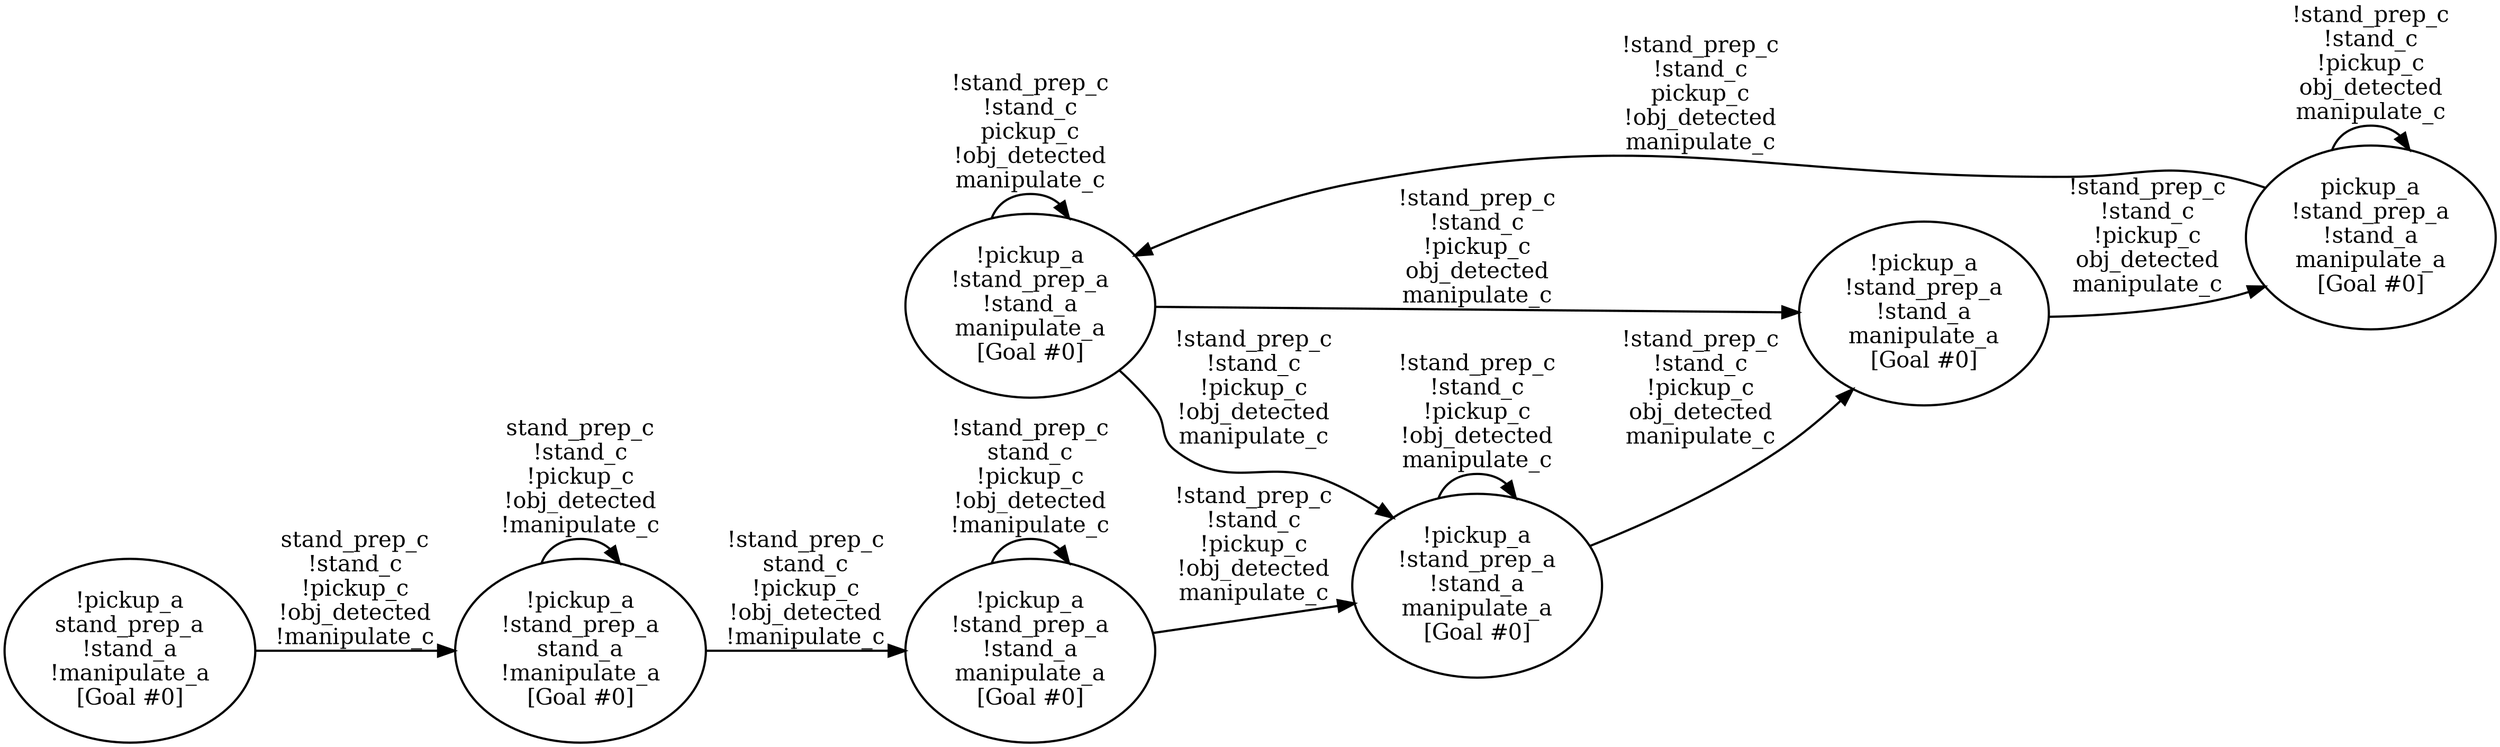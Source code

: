 
digraph A {
    rankdir = LR;
    overlap = false;
    ratio = "compress";
	6 [style="bold", width=0, height=0, fontsize=20, label="!pickup_a\n!stand_prep_a\n!stand_a\nmanipulate_a\n[Goal #0]"];
	4 [style="bold", width=0, height=0, fontsize=20, label="!pickup_a\n!stand_prep_a\n!stand_a\nmanipulate_a\n[Goal #0]"];
	5 [style="bold", width=0, height=0, fontsize=20, label="pickup_a\n!stand_prep_a\n!stand_a\nmanipulate_a\n[Goal #0]"];
	3 [style="bold", width=0, height=0, fontsize=20, label="!pickup_a\n!stand_prep_a\n!stand_a\nmanipulate_a\n[Goal #0]"];
	2 [style="bold", width=0, height=0, fontsize=20, label="!pickup_a\n!stand_prep_a\n!stand_a\nmanipulate_a\n[Goal #0]"];
	1 [style="bold", width=0, height=0, fontsize=20, label="!pickup_a\n!stand_prep_a\nstand_a\n!manipulate_a\n[Goal #0]"];
	0 [style="bold", width=0, height=0, fontsize=20, label="!pickup_a\nstand_prep_a\n!stand_a\n!manipulate_a\n[Goal #0]"];
	6 -> 6 [style="bold", arrowsize=1.5, fontsize=20, label="!stand_prep_c\n!stand_c\npickup_c\n!obj_detected\nmanipulate_c"];
	6 -> 3 [style="bold", arrowsize=1.5, fontsize=20, label="!stand_prep_c\n!stand_c\n!pickup_c\n!obj_detected\nmanipulate_c"];
	6 -> 4 [style="bold", arrowsize=1.5, fontsize=20, label="!stand_prep_c\n!stand_c\n!pickup_c\nobj_detected\nmanipulate_c"];
	4 -> 5 [style="bold", arrowsize=1.5, fontsize=20, label="!stand_prep_c\n!stand_c\n!pickup_c\nobj_detected\nmanipulate_c"];
	5 -> 5 [style="bold", arrowsize=1.5, fontsize=20, label="!stand_prep_c\n!stand_c\n!pickup_c\nobj_detected\nmanipulate_c"];
	5 -> 6 [style="bold", arrowsize=1.5, fontsize=20, label="!stand_prep_c\n!stand_c\npickup_c\n!obj_detected\nmanipulate_c"];
	3 -> 3 [style="bold", arrowsize=1.5, fontsize=20, label="!stand_prep_c\n!stand_c\n!pickup_c\n!obj_detected\nmanipulate_c"];
	3 -> 4 [style="bold", arrowsize=1.5, fontsize=20, label="!stand_prep_c\n!stand_c\n!pickup_c\nobj_detected\nmanipulate_c"];
	2 -> 3 [style="bold", arrowsize=1.5, fontsize=20, label="!stand_prep_c\n!stand_c\n!pickup_c\n!obj_detected\nmanipulate_c"];
	2 -> 2 [style="bold", arrowsize=1.5, fontsize=20, label="!stand_prep_c\nstand_c\n!pickup_c\n!obj_detected\n!manipulate_c"];
	1 -> 2 [style="bold", arrowsize=1.5, fontsize=20, label="!stand_prep_c\nstand_c\n!pickup_c\n!obj_detected\n!manipulate_c"];
	1 -> 1 [style="bold", arrowsize=1.5, fontsize=20, label="stand_prep_c\n!stand_c\n!pickup_c\n!obj_detected\n!manipulate_c"];
	0 -> 1 [style="bold", arrowsize=1.5, fontsize=20, label="stand_prep_c\n!stand_c\n!pickup_c\n!obj_detected\n!manipulate_c"];
} 
